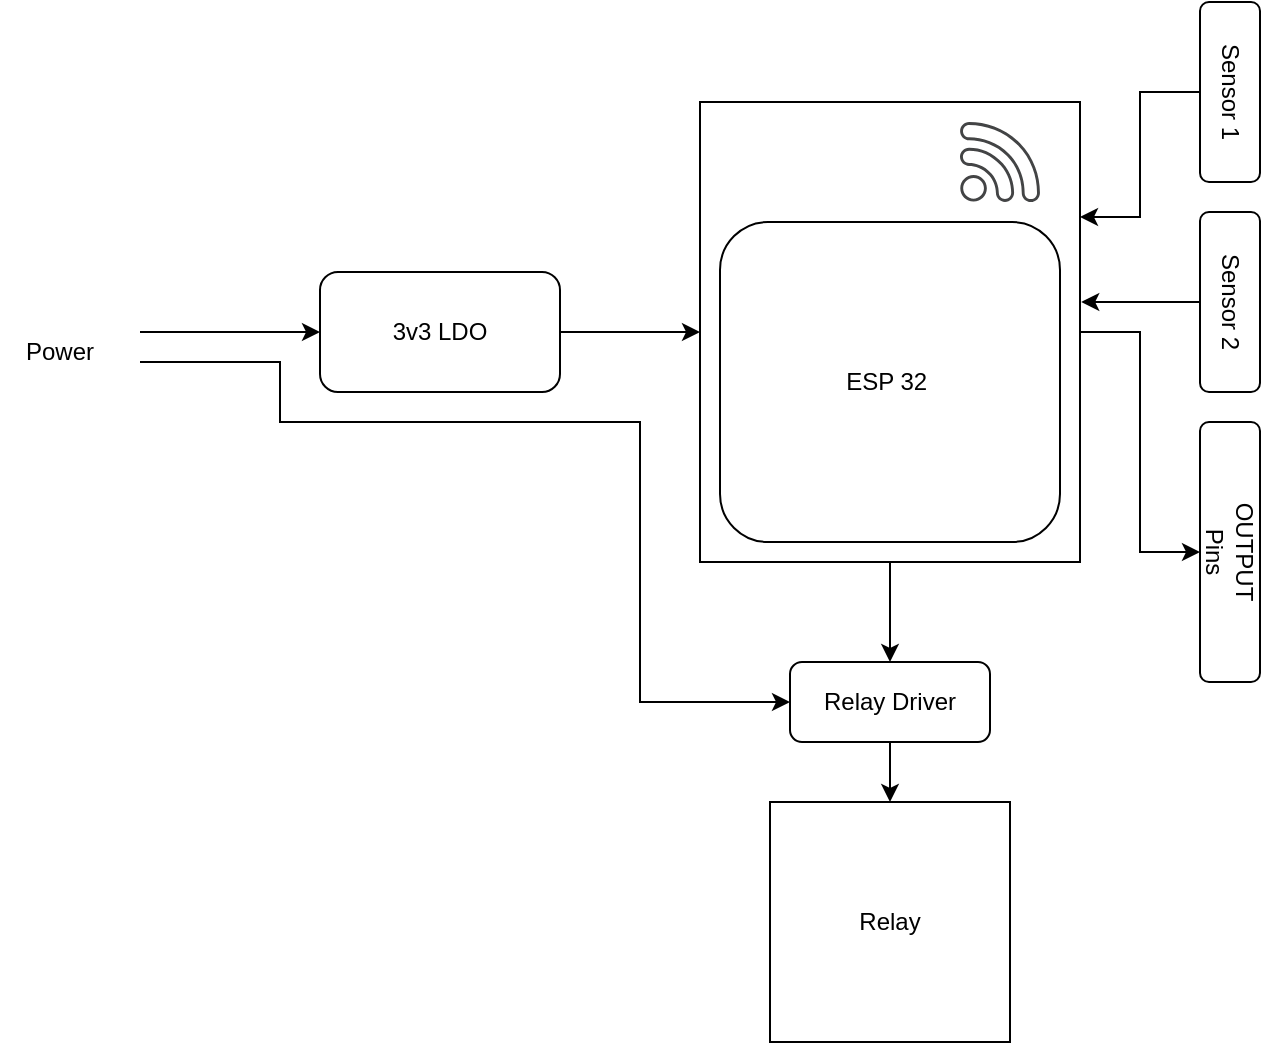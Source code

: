 <mxfile version="20.3.2" type="device"><diagram id="oAX9Puk_xRzEMyvKv5H5" name="Page-1"><mxGraphModel dx="1422" dy="774" grid="1" gridSize="10" guides="1" tooltips="1" connect="1" arrows="1" fold="1" page="1" pageScale="1" pageWidth="850" pageHeight="1100" math="0" shadow="0"><root><mxCell id="0"/><mxCell id="1" parent="0"/><mxCell id="-QoH2pknQRFihSZAwfiA-12" style="edgeStyle=orthogonalEdgeStyle;rounded=0;orthogonalLoop=1;jettySize=auto;html=1;entryX=0.5;entryY=0;entryDx=0;entryDy=0;" edge="1" parent="1" source="-QoH2pknQRFihSZAwfiA-2" target="-QoH2pknQRFihSZAwfiA-10"><mxGeometry relative="1" as="geometry"/></mxCell><mxCell id="-QoH2pknQRFihSZAwfiA-34" style="edgeStyle=orthogonalEdgeStyle;rounded=0;orthogonalLoop=1;jettySize=auto;html=1;entryX=0.5;entryY=1;entryDx=0;entryDy=0;" edge="1" parent="1" source="-QoH2pknQRFihSZAwfiA-2" target="-QoH2pknQRFihSZAwfiA-17"><mxGeometry relative="1" as="geometry"/></mxCell><mxCell id="-QoH2pknQRFihSZAwfiA-2" value="" style="rounded=0;whiteSpace=wrap;html=1;" vertex="1" parent="1"><mxGeometry x="400" y="90" width="190" height="230" as="geometry"/></mxCell><mxCell id="-QoH2pknQRFihSZAwfiA-3" value="ESP 32&amp;nbsp;" style="rounded=1;whiteSpace=wrap;html=1;" vertex="1" parent="1"><mxGeometry x="410" y="150" width="170" height="160" as="geometry"/></mxCell><mxCell id="-QoH2pknQRFihSZAwfiA-5" value="" style="sketch=0;pointerEvents=1;shadow=0;dashed=0;html=1;strokeColor=none;fillColor=#434445;aspect=fixed;labelPosition=center;verticalLabelPosition=bottom;verticalAlign=top;align=center;outlineConnect=0;shape=mxgraph.vvd.wi_fi;" vertex="1" parent="1"><mxGeometry x="530" y="100" width="40" height="40" as="geometry"/></mxCell><mxCell id="-QoH2pknQRFihSZAwfiA-6" value="" style="shape=image;html=1;verticalAlign=top;verticalLabelPosition=bottom;labelBackgroundColor=#ffffff;imageAspect=0;aspect=fixed;image=https://cdn1.iconfinder.com/data/icons/100-basic-for-user-interface/32/51-bluetooth-128.png" vertex="1" parent="1"><mxGeometry x="410" y="100" width="38" height="38" as="geometry"/></mxCell><mxCell id="-QoH2pknQRFihSZAwfiA-7" value="Relay" style="whiteSpace=wrap;html=1;aspect=fixed;" vertex="1" parent="1"><mxGeometry x="435" y="440" width="120" height="120" as="geometry"/></mxCell><mxCell id="-QoH2pknQRFihSZAwfiA-9" style="edgeStyle=orthogonalEdgeStyle;rounded=0;orthogonalLoop=1;jettySize=auto;html=1;entryX=0;entryY=0.5;entryDx=0;entryDy=0;" edge="1" parent="1" source="-QoH2pknQRFihSZAwfiA-8" target="-QoH2pknQRFihSZAwfiA-2"><mxGeometry relative="1" as="geometry"/></mxCell><mxCell id="-QoH2pknQRFihSZAwfiA-8" value="3v3 LDO" style="rounded=1;whiteSpace=wrap;html=1;" vertex="1" parent="1"><mxGeometry x="210" y="175" width="120" height="60" as="geometry"/></mxCell><mxCell id="-QoH2pknQRFihSZAwfiA-13" style="edgeStyle=orthogonalEdgeStyle;rounded=0;orthogonalLoop=1;jettySize=auto;html=1;entryX=0.5;entryY=0;entryDx=0;entryDy=0;" edge="1" parent="1" source="-QoH2pknQRFihSZAwfiA-10" target="-QoH2pknQRFihSZAwfiA-7"><mxGeometry relative="1" as="geometry"/></mxCell><mxCell id="-QoH2pknQRFihSZAwfiA-10" value="Relay Driver" style="rounded=1;whiteSpace=wrap;html=1;" vertex="1" parent="1"><mxGeometry x="445" y="370" width="100" height="40" as="geometry"/></mxCell><mxCell id="-QoH2pknQRFihSZAwfiA-14" value="" style="endArrow=classic;html=1;rounded=0;entryX=0;entryY=0.5;entryDx=0;entryDy=0;" edge="1" parent="1" target="-QoH2pknQRFihSZAwfiA-8"><mxGeometry width="50" height="50" relative="1" as="geometry"><mxPoint x="120" y="205" as="sourcePoint"/><mxPoint x="170" y="200" as="targetPoint"/></mxGeometry></mxCell><mxCell id="-QoH2pknQRFihSZAwfiA-15" value="" style="endArrow=classic;html=1;rounded=0;entryX=0;entryY=0.5;entryDx=0;entryDy=0;" edge="1" parent="1" target="-QoH2pknQRFihSZAwfiA-10"><mxGeometry width="50" height="50" relative="1" as="geometry"><mxPoint x="120" y="220" as="sourcePoint"/><mxPoint x="540" y="450" as="targetPoint"/><Array as="points"><mxPoint x="190" y="220"/><mxPoint x="190" y="250"/><mxPoint x="370" y="250"/><mxPoint x="370" y="390"/></Array></mxGeometry></mxCell><mxCell id="-QoH2pknQRFihSZAwfiA-16" value="Power" style="text;html=1;strokeColor=none;fillColor=none;align=center;verticalAlign=middle;whiteSpace=wrap;rounded=0;" vertex="1" parent="1"><mxGeometry x="50" y="200" width="60" height="30" as="geometry"/></mxCell><mxCell id="-QoH2pknQRFihSZAwfiA-20" value="" style="group" vertex="1" connectable="0" parent="1"><mxGeometry x="650" y="250" width="30" height="130" as="geometry"/></mxCell><mxCell id="-QoH2pknQRFihSZAwfiA-17" value="" style="rounded=1;whiteSpace=wrap;html=1;direction=south;" vertex="1" parent="-QoH2pknQRFihSZAwfiA-20"><mxGeometry width="30" height="130" as="geometry"/></mxCell><mxCell id="-QoH2pknQRFihSZAwfiA-18" value="OUTPUT Pins" style="text;html=1;strokeColor=none;fillColor=none;align=center;verticalAlign=middle;whiteSpace=wrap;rounded=0;rotation=90;" vertex="1" parent="-QoH2pknQRFihSZAwfiA-20"><mxGeometry x="-15" y="53.529" width="60" height="22.941" as="geometry"/></mxCell><mxCell id="-QoH2pknQRFihSZAwfiA-19" style="edgeStyle=orthogonalEdgeStyle;rounded=0;orthogonalLoop=1;jettySize=auto;html=1;exitX=1;exitY=0.5;exitDx=0;exitDy=0;" edge="1" parent="-QoH2pknQRFihSZAwfiA-20" source="-QoH2pknQRFihSZAwfiA-18" target="-QoH2pknQRFihSZAwfiA-18"><mxGeometry relative="1" as="geometry"/></mxCell><mxCell id="-QoH2pknQRFihSZAwfiA-23" value="" style="group" vertex="1" connectable="0" parent="1"><mxGeometry x="650" y="40" width="30" height="90" as="geometry"/></mxCell><mxCell id="-QoH2pknQRFihSZAwfiA-24" value="" style="rounded=1;whiteSpace=wrap;html=1;direction=south;" vertex="1" parent="-QoH2pknQRFihSZAwfiA-23"><mxGeometry width="30" height="90" as="geometry"/></mxCell><mxCell id="-QoH2pknQRFihSZAwfiA-25" value="Sensor 1" style="text;html=1;strokeColor=none;fillColor=none;align=center;verticalAlign=middle;whiteSpace=wrap;rounded=0;rotation=90;" vertex="1" parent="-QoH2pknQRFihSZAwfiA-23"><mxGeometry x="-15" y="37.059" width="60" height="15.882" as="geometry"/></mxCell><mxCell id="-QoH2pknQRFihSZAwfiA-26" style="edgeStyle=orthogonalEdgeStyle;rounded=0;orthogonalLoop=1;jettySize=auto;html=1;exitX=1;exitY=0.5;exitDx=0;exitDy=0;" edge="1" parent="-QoH2pknQRFihSZAwfiA-23" source="-QoH2pknQRFihSZAwfiA-25" target="-QoH2pknQRFihSZAwfiA-25"><mxGeometry relative="1" as="geometry"/></mxCell><mxCell id="-QoH2pknQRFihSZAwfiA-28" value="" style="group" vertex="1" connectable="0" parent="1"><mxGeometry x="650" y="145" width="30" height="90" as="geometry"/></mxCell><mxCell id="-QoH2pknQRFihSZAwfiA-29" value="" style="rounded=1;whiteSpace=wrap;html=1;direction=south;" vertex="1" parent="-QoH2pknQRFihSZAwfiA-28"><mxGeometry width="30" height="90" as="geometry"/></mxCell><mxCell id="-QoH2pknQRFihSZAwfiA-30" value="Sensor 2" style="text;html=1;strokeColor=none;fillColor=none;align=center;verticalAlign=middle;whiteSpace=wrap;rounded=0;rotation=90;" vertex="1" parent="-QoH2pknQRFihSZAwfiA-28"><mxGeometry x="-15" y="37.059" width="60" height="15.882" as="geometry"/></mxCell><mxCell id="-QoH2pknQRFihSZAwfiA-31" style="edgeStyle=orthogonalEdgeStyle;rounded=0;orthogonalLoop=1;jettySize=auto;html=1;exitX=1;exitY=0.5;exitDx=0;exitDy=0;" edge="1" parent="-QoH2pknQRFihSZAwfiA-28" source="-QoH2pknQRFihSZAwfiA-30" target="-QoH2pknQRFihSZAwfiA-30"><mxGeometry relative="1" as="geometry"/></mxCell><mxCell id="-QoH2pknQRFihSZAwfiA-35" style="edgeStyle=orthogonalEdgeStyle;rounded=0;orthogonalLoop=1;jettySize=auto;html=1;entryX=1;entryY=0.25;entryDx=0;entryDy=0;" edge="1" parent="1" source="-QoH2pknQRFihSZAwfiA-24" target="-QoH2pknQRFihSZAwfiA-2"><mxGeometry relative="1" as="geometry"/></mxCell><mxCell id="-QoH2pknQRFihSZAwfiA-37" style="edgeStyle=orthogonalEdgeStyle;rounded=0;orthogonalLoop=1;jettySize=auto;html=1;entryX=1.003;entryY=0.439;entryDx=0;entryDy=0;entryPerimeter=0;" edge="1" parent="1" source="-QoH2pknQRFihSZAwfiA-29" target="-QoH2pknQRFihSZAwfiA-2"><mxGeometry relative="1" as="geometry"><Array as="points"><mxPoint x="591" y="190"/></Array></mxGeometry></mxCell></root></mxGraphModel></diagram></mxfile>